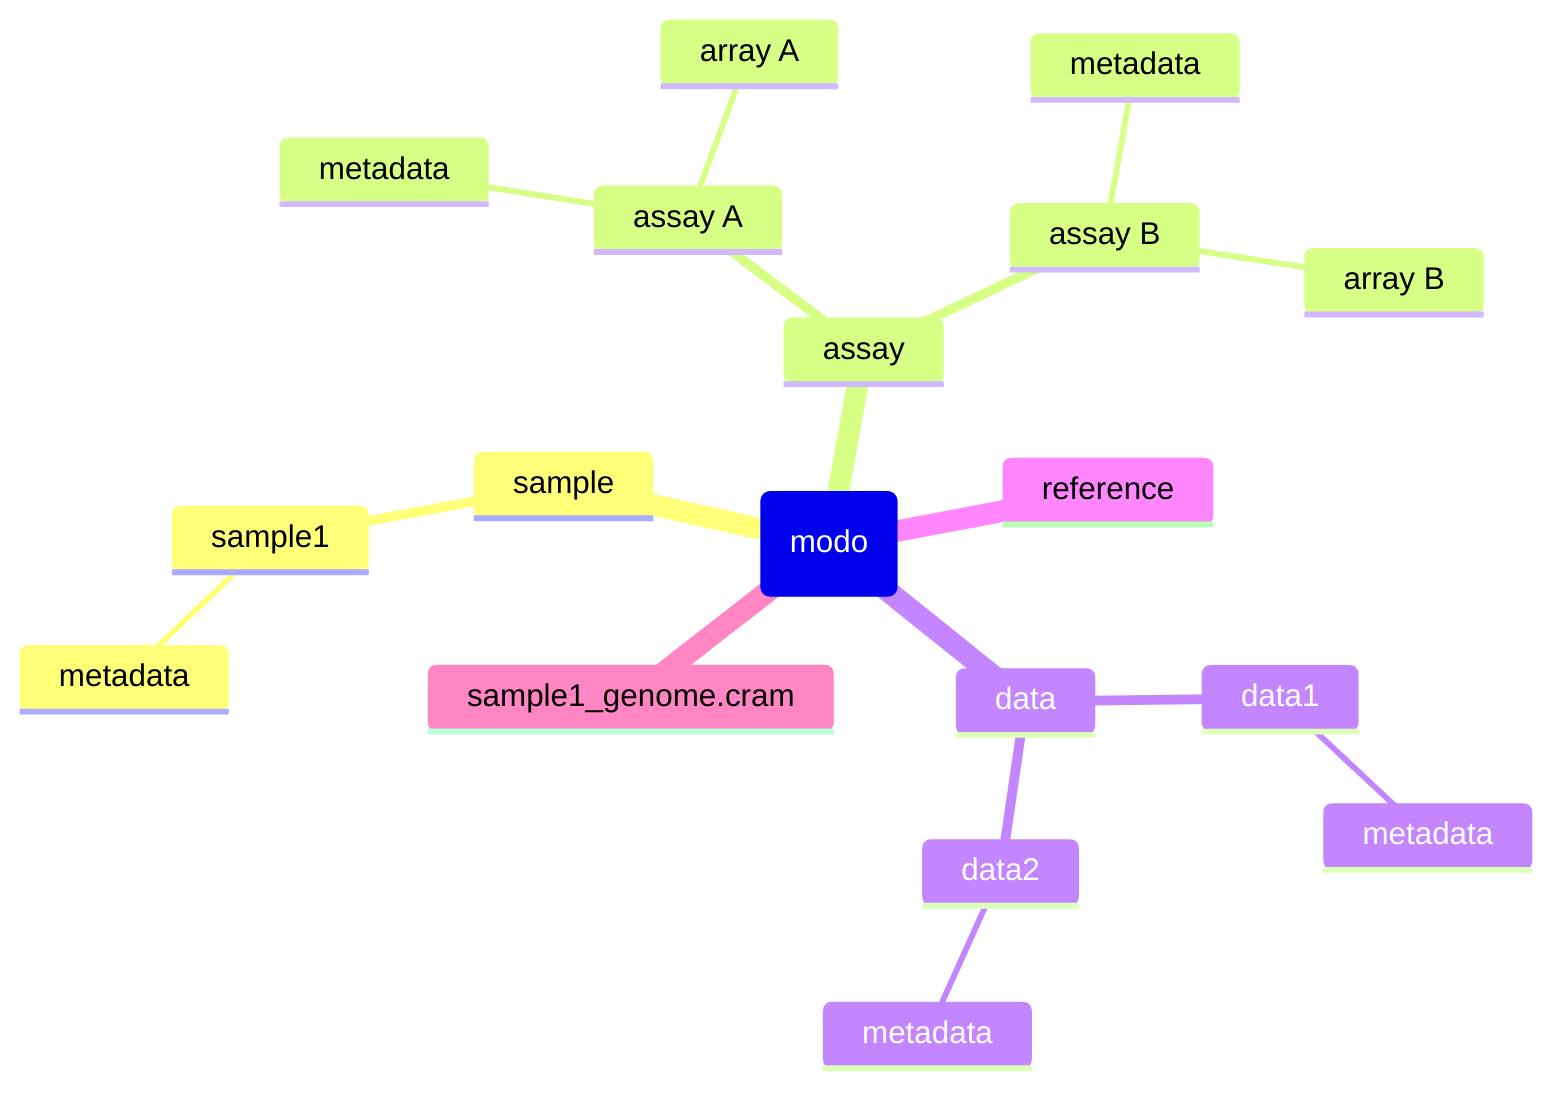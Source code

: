mindmap
  root(modo)
  ::icon(fa fa-folder)
    sample
    ::icon(fa fa-folder)
        sample1
        ::icon(fa fa-folder)
            metadata
            ::icon(fa fa-diagram-project)
    assay
    ::icon(fa fa-folder)
        assay A
        ::icon(fa fa-folder)
            metadata
            ::icon(fa fa-diagram-project)
            array A
            ::icon(fa fa-database)
        assay B
        ::icon(fa fa-folder)
            metadata
            ::icon(fa fa-diagram-project)
            array B
            ::icon(fa fa-database)
    data
    ::icon(fa fa-folder)
        data1
            metadata
            ::icon(fa fa-diagram-project)
        data2
            metadata
            ::icon(fa fa-diagram-project)
    reference
    ::icon(fa fa-folder)
    sample1_genome.cram
    ::icon(fa fa-file)